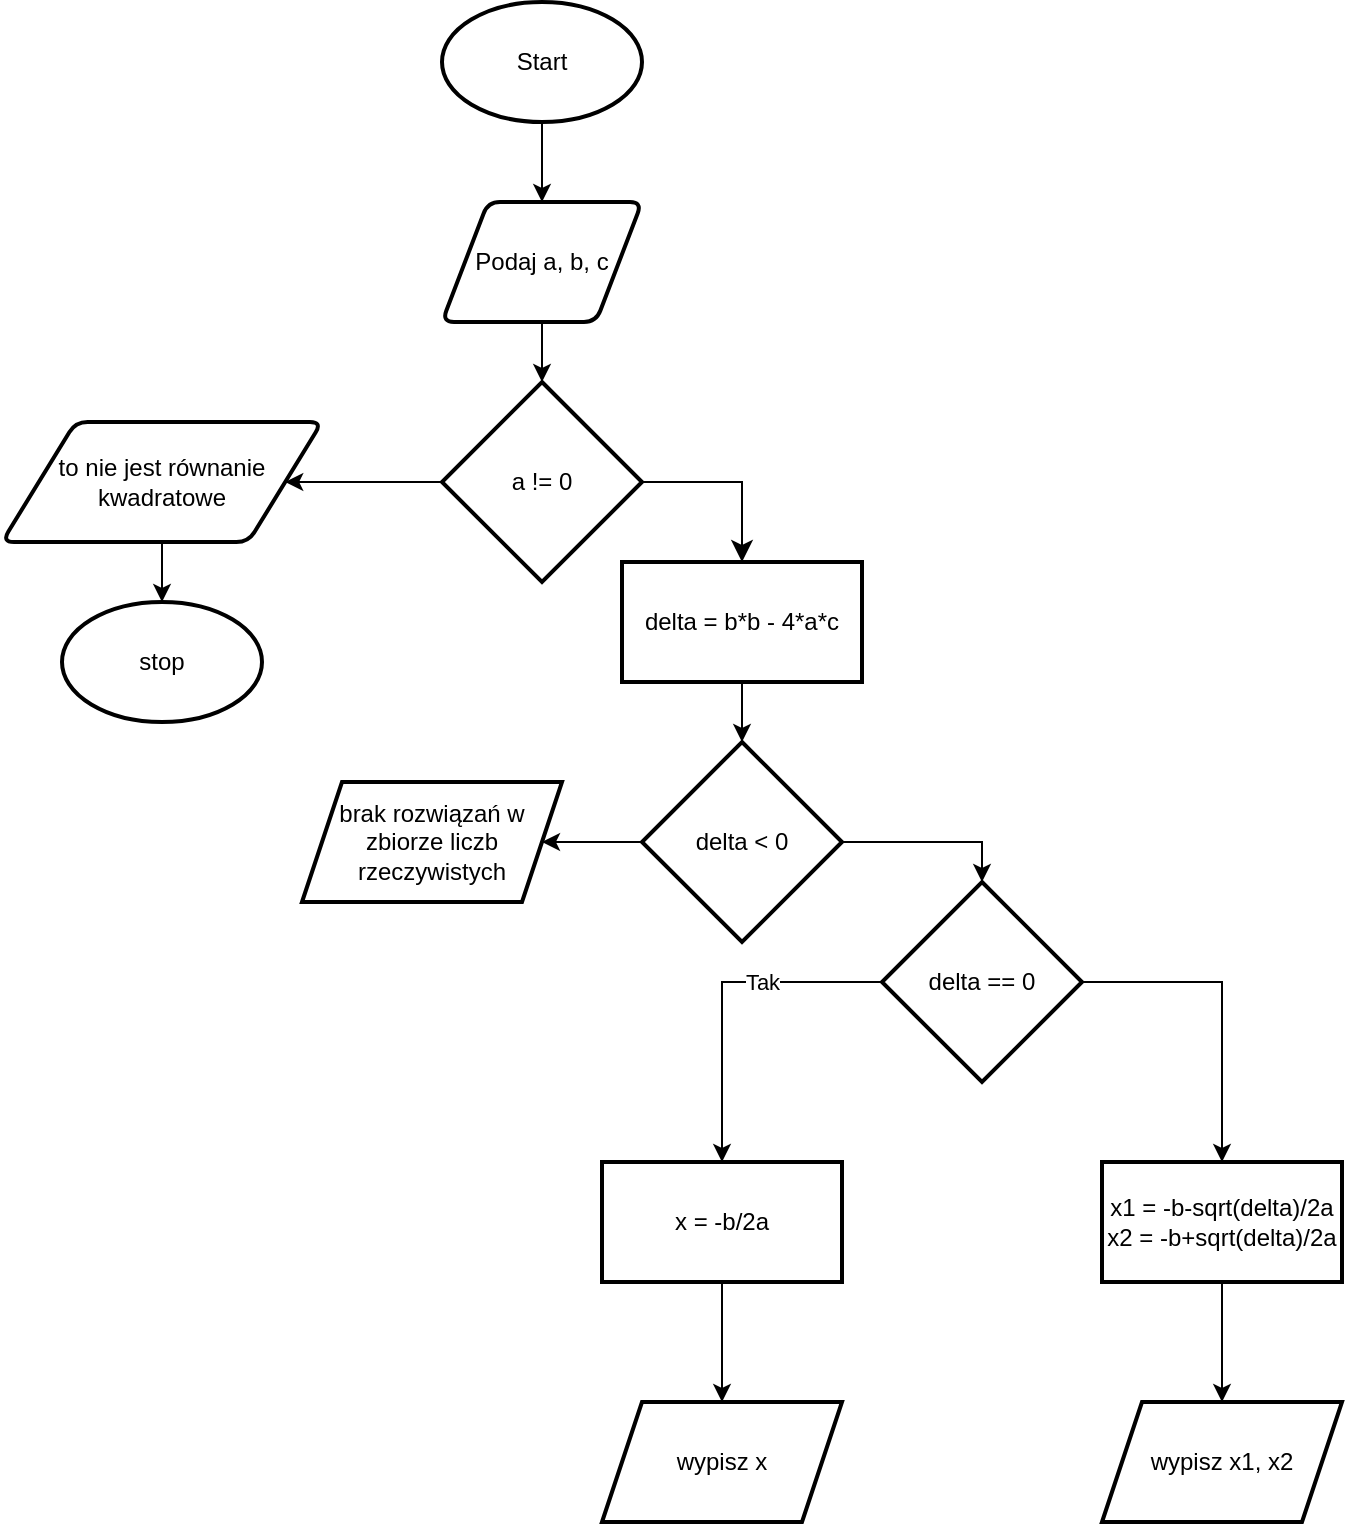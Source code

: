 <mxfile version="24.0.5" type="github">
  <diagram name="Strona-1" id="Mquc2S41Qm95qRwLbqxn">
    <mxGraphModel dx="1194" dy="760" grid="1" gridSize="10" guides="1" tooltips="1" connect="1" arrows="1" fold="1" page="1" pageScale="1" pageWidth="827" pageHeight="1169" math="0" shadow="0">
      <root>
        <mxCell id="0" />
        <mxCell id="1" parent="0" />
        <mxCell id="Hg5ejwoXgNJ7ON_vXz7u-2" value="" style="endArrow=classic;html=1;rounded=0;" edge="1" parent="1">
          <mxGeometry width="50" height="50" relative="1" as="geometry">
            <mxPoint x="400" y="80" as="sourcePoint" />
            <mxPoint x="400" y="120" as="targetPoint" />
          </mxGeometry>
        </mxCell>
        <mxCell id="Hg5ejwoXgNJ7ON_vXz7u-5" value="Podaj a, b, c" style="shape=parallelogram;html=1;strokeWidth=2;perimeter=parallelogramPerimeter;whiteSpace=wrap;rounded=1;arcSize=12;size=0.23;" vertex="1" parent="1">
          <mxGeometry x="350" y="120" width="100" height="60" as="geometry" />
        </mxCell>
        <mxCell id="Hg5ejwoXgNJ7ON_vXz7u-6" value="Start" style="strokeWidth=2;html=1;shape=mxgraph.flowchart.start_1;whiteSpace=wrap;" vertex="1" parent="1">
          <mxGeometry x="350" y="20" width="100" height="60" as="geometry" />
        </mxCell>
        <mxCell id="Hg5ejwoXgNJ7ON_vXz7u-7" value="a != 0" style="strokeWidth=2;html=1;shape=mxgraph.flowchart.decision;whiteSpace=wrap;" vertex="1" parent="1">
          <mxGeometry x="350" y="210" width="100" height="100" as="geometry" />
        </mxCell>
        <mxCell id="Hg5ejwoXgNJ7ON_vXz7u-8" value="" style="endArrow=classic;html=1;rounded=0;entryX=0.5;entryY=0;entryDx=0;entryDy=0;entryPerimeter=0;exitX=0.5;exitY=1;exitDx=0;exitDy=0;" edge="1" parent="1" source="Hg5ejwoXgNJ7ON_vXz7u-5" target="Hg5ejwoXgNJ7ON_vXz7u-7">
          <mxGeometry width="50" height="50" relative="1" as="geometry">
            <mxPoint x="390" y="220" as="sourcePoint" />
            <mxPoint x="400" y="190" as="targetPoint" />
          </mxGeometry>
        </mxCell>
        <mxCell id="Hg5ejwoXgNJ7ON_vXz7u-19" value="" style="edgeStyle=orthogonalEdgeStyle;rounded=0;orthogonalLoop=1;jettySize=auto;html=1;" edge="1" parent="1" source="Hg5ejwoXgNJ7ON_vXz7u-9" target="Hg5ejwoXgNJ7ON_vXz7u-17">
          <mxGeometry relative="1" as="geometry" />
        </mxCell>
        <mxCell id="Hg5ejwoXgNJ7ON_vXz7u-9" value="to nie jest równanie kwadratowe" style="shape=parallelogram;html=1;strokeWidth=2;perimeter=parallelogramPerimeter;whiteSpace=wrap;rounded=1;arcSize=12;size=0.23;" vertex="1" parent="1">
          <mxGeometry x="130" y="230" width="160" height="60" as="geometry" />
        </mxCell>
        <mxCell id="Hg5ejwoXgNJ7ON_vXz7u-10" value="" style="endArrow=classic;html=1;rounded=0;exitX=0;exitY=0.5;exitDx=0;exitDy=0;exitPerimeter=0;entryX=1;entryY=0.5;entryDx=0;entryDy=0;" edge="1" parent="1" source="Hg5ejwoXgNJ7ON_vXz7u-7" target="Hg5ejwoXgNJ7ON_vXz7u-9">
          <mxGeometry width="50" height="50" relative="1" as="geometry">
            <mxPoint x="390" y="220" as="sourcePoint" />
            <mxPoint x="290" y="260" as="targetPoint" />
            <Array as="points">
              <mxPoint x="310" y="260" />
            </Array>
          </mxGeometry>
        </mxCell>
        <mxCell id="Hg5ejwoXgNJ7ON_vXz7u-21" value="" style="edgeStyle=orthogonalEdgeStyle;rounded=0;orthogonalLoop=1;jettySize=auto;html=1;" edge="1" parent="1" source="Hg5ejwoXgNJ7ON_vXz7u-11" target="Hg5ejwoXgNJ7ON_vXz7u-20">
          <mxGeometry relative="1" as="geometry" />
        </mxCell>
        <mxCell id="Hg5ejwoXgNJ7ON_vXz7u-23" value="" style="edgeStyle=orthogonalEdgeStyle;rounded=0;orthogonalLoop=1;jettySize=auto;html=1;entryX=0.5;entryY=0;entryDx=0;entryDy=0;entryPerimeter=0;" edge="1" parent="1" source="Hg5ejwoXgNJ7ON_vXz7u-11" target="Hg5ejwoXgNJ7ON_vXz7u-22">
          <mxGeometry relative="1" as="geometry" />
        </mxCell>
        <mxCell id="Hg5ejwoXgNJ7ON_vXz7u-11" value="delta &amp;lt; 0" style="strokeWidth=2;html=1;shape=mxgraph.flowchart.decision;whiteSpace=wrap;" vertex="1" parent="1">
          <mxGeometry x="450" y="390" width="100" height="100" as="geometry" />
        </mxCell>
        <mxCell id="Hg5ejwoXgNJ7ON_vXz7u-13" value="" style="edgeStyle=segmentEdgeStyle;endArrow=classic;html=1;curved=0;rounded=0;endSize=8;startSize=8;exitX=1;exitY=0.5;exitDx=0;exitDy=0;exitPerimeter=0;entryX=0.5;entryY=0;entryDx=0;entryDy=0;" edge="1" parent="1" source="Hg5ejwoXgNJ7ON_vXz7u-7" target="Hg5ejwoXgNJ7ON_vXz7u-14">
          <mxGeometry width="50" height="50" relative="1" as="geometry">
            <mxPoint x="450" y="260" as="sourcePoint" />
            <mxPoint x="500" y="300" as="targetPoint" />
            <Array as="points">
              <mxPoint x="500" y="260" />
            </Array>
          </mxGeometry>
        </mxCell>
        <mxCell id="Hg5ejwoXgNJ7ON_vXz7u-16" value="" style="edgeStyle=orthogonalEdgeStyle;rounded=0;orthogonalLoop=1;jettySize=auto;html=1;" edge="1" parent="1" source="Hg5ejwoXgNJ7ON_vXz7u-14" target="Hg5ejwoXgNJ7ON_vXz7u-11">
          <mxGeometry relative="1" as="geometry" />
        </mxCell>
        <mxCell id="Hg5ejwoXgNJ7ON_vXz7u-14" value="delta = b*b - 4*a*c" style="rounded=0;whiteSpace=wrap;html=1;strokeWidth=2;" vertex="1" parent="1">
          <mxGeometry x="440" y="300" width="120" height="60" as="geometry" />
        </mxCell>
        <mxCell id="Hg5ejwoXgNJ7ON_vXz7u-17" value="stop" style="strokeWidth=2;html=1;shape=mxgraph.flowchart.start_1;whiteSpace=wrap;" vertex="1" parent="1">
          <mxGeometry x="160" y="320" width="100" height="60" as="geometry" />
        </mxCell>
        <mxCell id="Hg5ejwoXgNJ7ON_vXz7u-20" value="brak rozwiązań w zbiorze liczb rzeczywistych" style="shape=parallelogram;perimeter=parallelogramPerimeter;whiteSpace=wrap;html=1;fixedSize=1;strokeWidth=2;" vertex="1" parent="1">
          <mxGeometry x="280" y="410" width="130" height="60" as="geometry" />
        </mxCell>
        <mxCell id="Hg5ejwoXgNJ7ON_vXz7u-29" value="Tak" style="edgeStyle=orthogonalEdgeStyle;rounded=0;orthogonalLoop=1;jettySize=auto;html=1;" edge="1" parent="1" source="Hg5ejwoXgNJ7ON_vXz7u-22" target="Hg5ejwoXgNJ7ON_vXz7u-27">
          <mxGeometry x="-0.294" relative="1" as="geometry">
            <mxPoint as="offset" />
          </mxGeometry>
        </mxCell>
        <mxCell id="Hg5ejwoXgNJ7ON_vXz7u-32" value="" style="edgeStyle=orthogonalEdgeStyle;rounded=0;orthogonalLoop=1;jettySize=auto;html=1;" edge="1" parent="1" source="Hg5ejwoXgNJ7ON_vXz7u-22" target="Hg5ejwoXgNJ7ON_vXz7u-31">
          <mxGeometry relative="1" as="geometry" />
        </mxCell>
        <mxCell id="Hg5ejwoXgNJ7ON_vXz7u-22" value="delta == 0" style="strokeWidth=2;html=1;shape=mxgraph.flowchart.decision;whiteSpace=wrap;" vertex="1" parent="1">
          <mxGeometry x="570" y="460" width="100" height="100" as="geometry" />
        </mxCell>
        <mxCell id="Hg5ejwoXgNJ7ON_vXz7u-34" value="" style="edgeStyle=orthogonalEdgeStyle;rounded=0;orthogonalLoop=1;jettySize=auto;html=1;" edge="1" parent="1" source="Hg5ejwoXgNJ7ON_vXz7u-27" target="Hg5ejwoXgNJ7ON_vXz7u-33">
          <mxGeometry relative="1" as="geometry" />
        </mxCell>
        <mxCell id="Hg5ejwoXgNJ7ON_vXz7u-27" value="x = -b/2a" style="rounded=0;whiteSpace=wrap;html=1;strokeWidth=2;" vertex="1" parent="1">
          <mxGeometry x="430" y="600" width="120" height="60" as="geometry" />
        </mxCell>
        <mxCell id="Hg5ejwoXgNJ7ON_vXz7u-30" value="" style="rounded=0;whiteSpace=wrap;html=1;" vertex="1" parent="1">
          <mxGeometry x="680" y="600" width="120" height="60" as="geometry" />
        </mxCell>
        <mxCell id="Hg5ejwoXgNJ7ON_vXz7u-36" value="" style="edgeStyle=orthogonalEdgeStyle;rounded=0;orthogonalLoop=1;jettySize=auto;html=1;" edge="1" parent="1" source="Hg5ejwoXgNJ7ON_vXz7u-31" target="Hg5ejwoXgNJ7ON_vXz7u-35">
          <mxGeometry relative="1" as="geometry" />
        </mxCell>
        <mxCell id="Hg5ejwoXgNJ7ON_vXz7u-31" value="x1 = -b-sqrt(delta)/2a&lt;div&gt;x2 = -b+sqrt(delta)/2a&lt;br&gt;&lt;/div&gt;" style="whiteSpace=wrap;html=1;strokeWidth=2;" vertex="1" parent="1">
          <mxGeometry x="680" y="600" width="120" height="60" as="geometry" />
        </mxCell>
        <mxCell id="Hg5ejwoXgNJ7ON_vXz7u-33" value="wypisz x" style="shape=parallelogram;perimeter=parallelogramPerimeter;whiteSpace=wrap;html=1;fixedSize=1;rounded=0;strokeWidth=2;" vertex="1" parent="1">
          <mxGeometry x="430" y="720" width="120" height="60" as="geometry" />
        </mxCell>
        <mxCell id="Hg5ejwoXgNJ7ON_vXz7u-35" value="wypisz x1, x2" style="shape=parallelogram;perimeter=parallelogramPerimeter;whiteSpace=wrap;html=1;fixedSize=1;strokeWidth=2;" vertex="1" parent="1">
          <mxGeometry x="680" y="720" width="120" height="60" as="geometry" />
        </mxCell>
      </root>
    </mxGraphModel>
  </diagram>
</mxfile>
